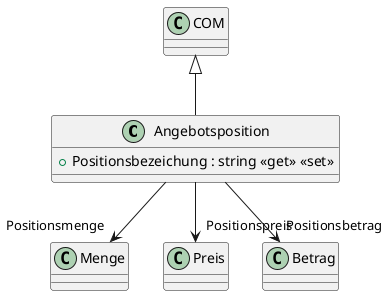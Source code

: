 @startuml
class Angebotsposition {
    + Positionsbezeichung : string <<get>> <<set>>
}
COM <|-- Angebotsposition
Angebotsposition --> "Positionsmenge" Menge
Angebotsposition --> "Positionspreis" Preis
Angebotsposition --> "Positionsbetrag" Betrag
@enduml
